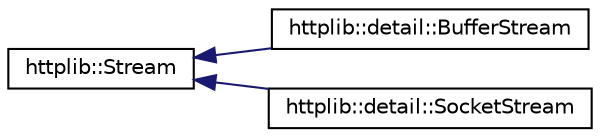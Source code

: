 digraph "Graphical Class Hierarchy"
{
 // LATEX_PDF_SIZE
  edge [fontname="Helvetica",fontsize="10",labelfontname="Helvetica",labelfontsize="10"];
  node [fontname="Helvetica",fontsize="10",shape=record];
  rankdir="LR";
  Node0 [label="httplib::Stream",height=0.2,width=0.4,color="black", fillcolor="white", style="filled",URL="$classhttplib_1_1Stream.html",tooltip=" "];
  Node0 -> Node1 [dir="back",color="midnightblue",fontsize="10",style="solid",fontname="Helvetica"];
  Node1 [label="httplib::detail::BufferStream",height=0.2,width=0.4,color="black", fillcolor="white", style="filled",URL="$classhttplib_1_1detail_1_1BufferStream.html",tooltip=" "];
  Node0 -> Node2 [dir="back",color="midnightblue",fontsize="10",style="solid",fontname="Helvetica"];
  Node2 [label="httplib::detail::SocketStream",height=0.2,width=0.4,color="black", fillcolor="white", style="filled",URL="$classhttplib_1_1detail_1_1SocketStream.html",tooltip=" "];
}
